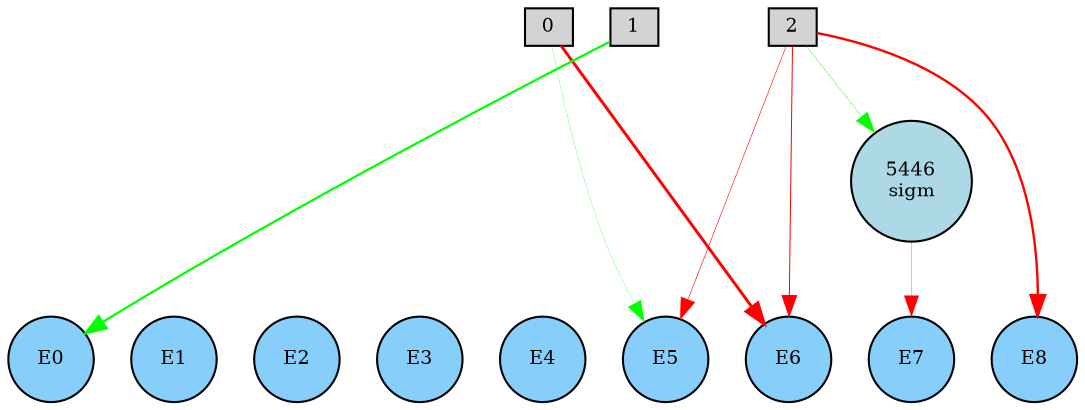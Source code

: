 digraph {
	node [fontsize=9 height=0.2 shape=circle width=0.2]
	subgraph inputs {
		node [shape=box style=filled]
		rank=source
		0 [fillcolor=lightgray]
		1 [fillcolor=lightgray]
		0 -> 1 [style=invis]
		2 [fillcolor=lightgray]
		1 -> 2 [style=invis]
	}
	subgraph outputs {
		node [style=filled]
		rank=sink
		E0 [fillcolor=lightskyblue fontsize=9 height=0.2 shape=circle width=0.2]
		E1 [fillcolor=lightskyblue fontsize=9 height=0.2 shape=circle width=0.2]
		E0 -> E1 [style=invis]
		E2 [fillcolor=lightskyblue fontsize=9 height=0.2 shape=circle width=0.2]
		E1 -> E2 [style=invis]
		E3 [fillcolor=lightskyblue fontsize=9 height=0.2 shape=circle width=0.2]
		E2 -> E3 [style=invis]
		E4 [fillcolor=lightskyblue fontsize=9 height=0.2 shape=circle width=0.2]
		E3 -> E4 [style=invis]
		E5 [fillcolor=lightskyblue fontsize=9 height=0.2 shape=circle width=0.2]
		E4 -> E5 [style=invis]
		E6 [fillcolor=lightskyblue fontsize=9 height=0.2 shape=circle width=0.2]
		E5 -> E6 [style=invis]
		E7 [fillcolor=lightskyblue fontsize=9 height=0.2 shape=circle width=0.2]
		E6 -> E7 [style=invis]
		E8 [fillcolor=lightskyblue fontsize=9 height=0.2 shape=circle width=0.2]
		E7 -> E8 [style=invis]
	}
	5446 [label="5446
sigm" fillcolor=lightblue style=filled]
	2 -> E8 [color=red penwidth=1.150006054788471 style=solid]
	1 -> E0 [color=green penwidth=1.0712629941344591 style=solid]
	0 -> E6 [color=red penwidth=1.425276445215017 style=solid]
	2 -> E6 [color=red penwidth=0.4809416065754395 style=solid]
	2 -> E5 [color=red penwidth=0.2799298205967502 style=solid]
	0 -> E5 [color=green penwidth=0.1278160893006029 style=solid]
	2 -> 5446 [color=green penwidth=0.19561826660224058 style=solid]
	5446 -> E7 [color=red penwidth=0.1387613477176832 style=solid]
}
